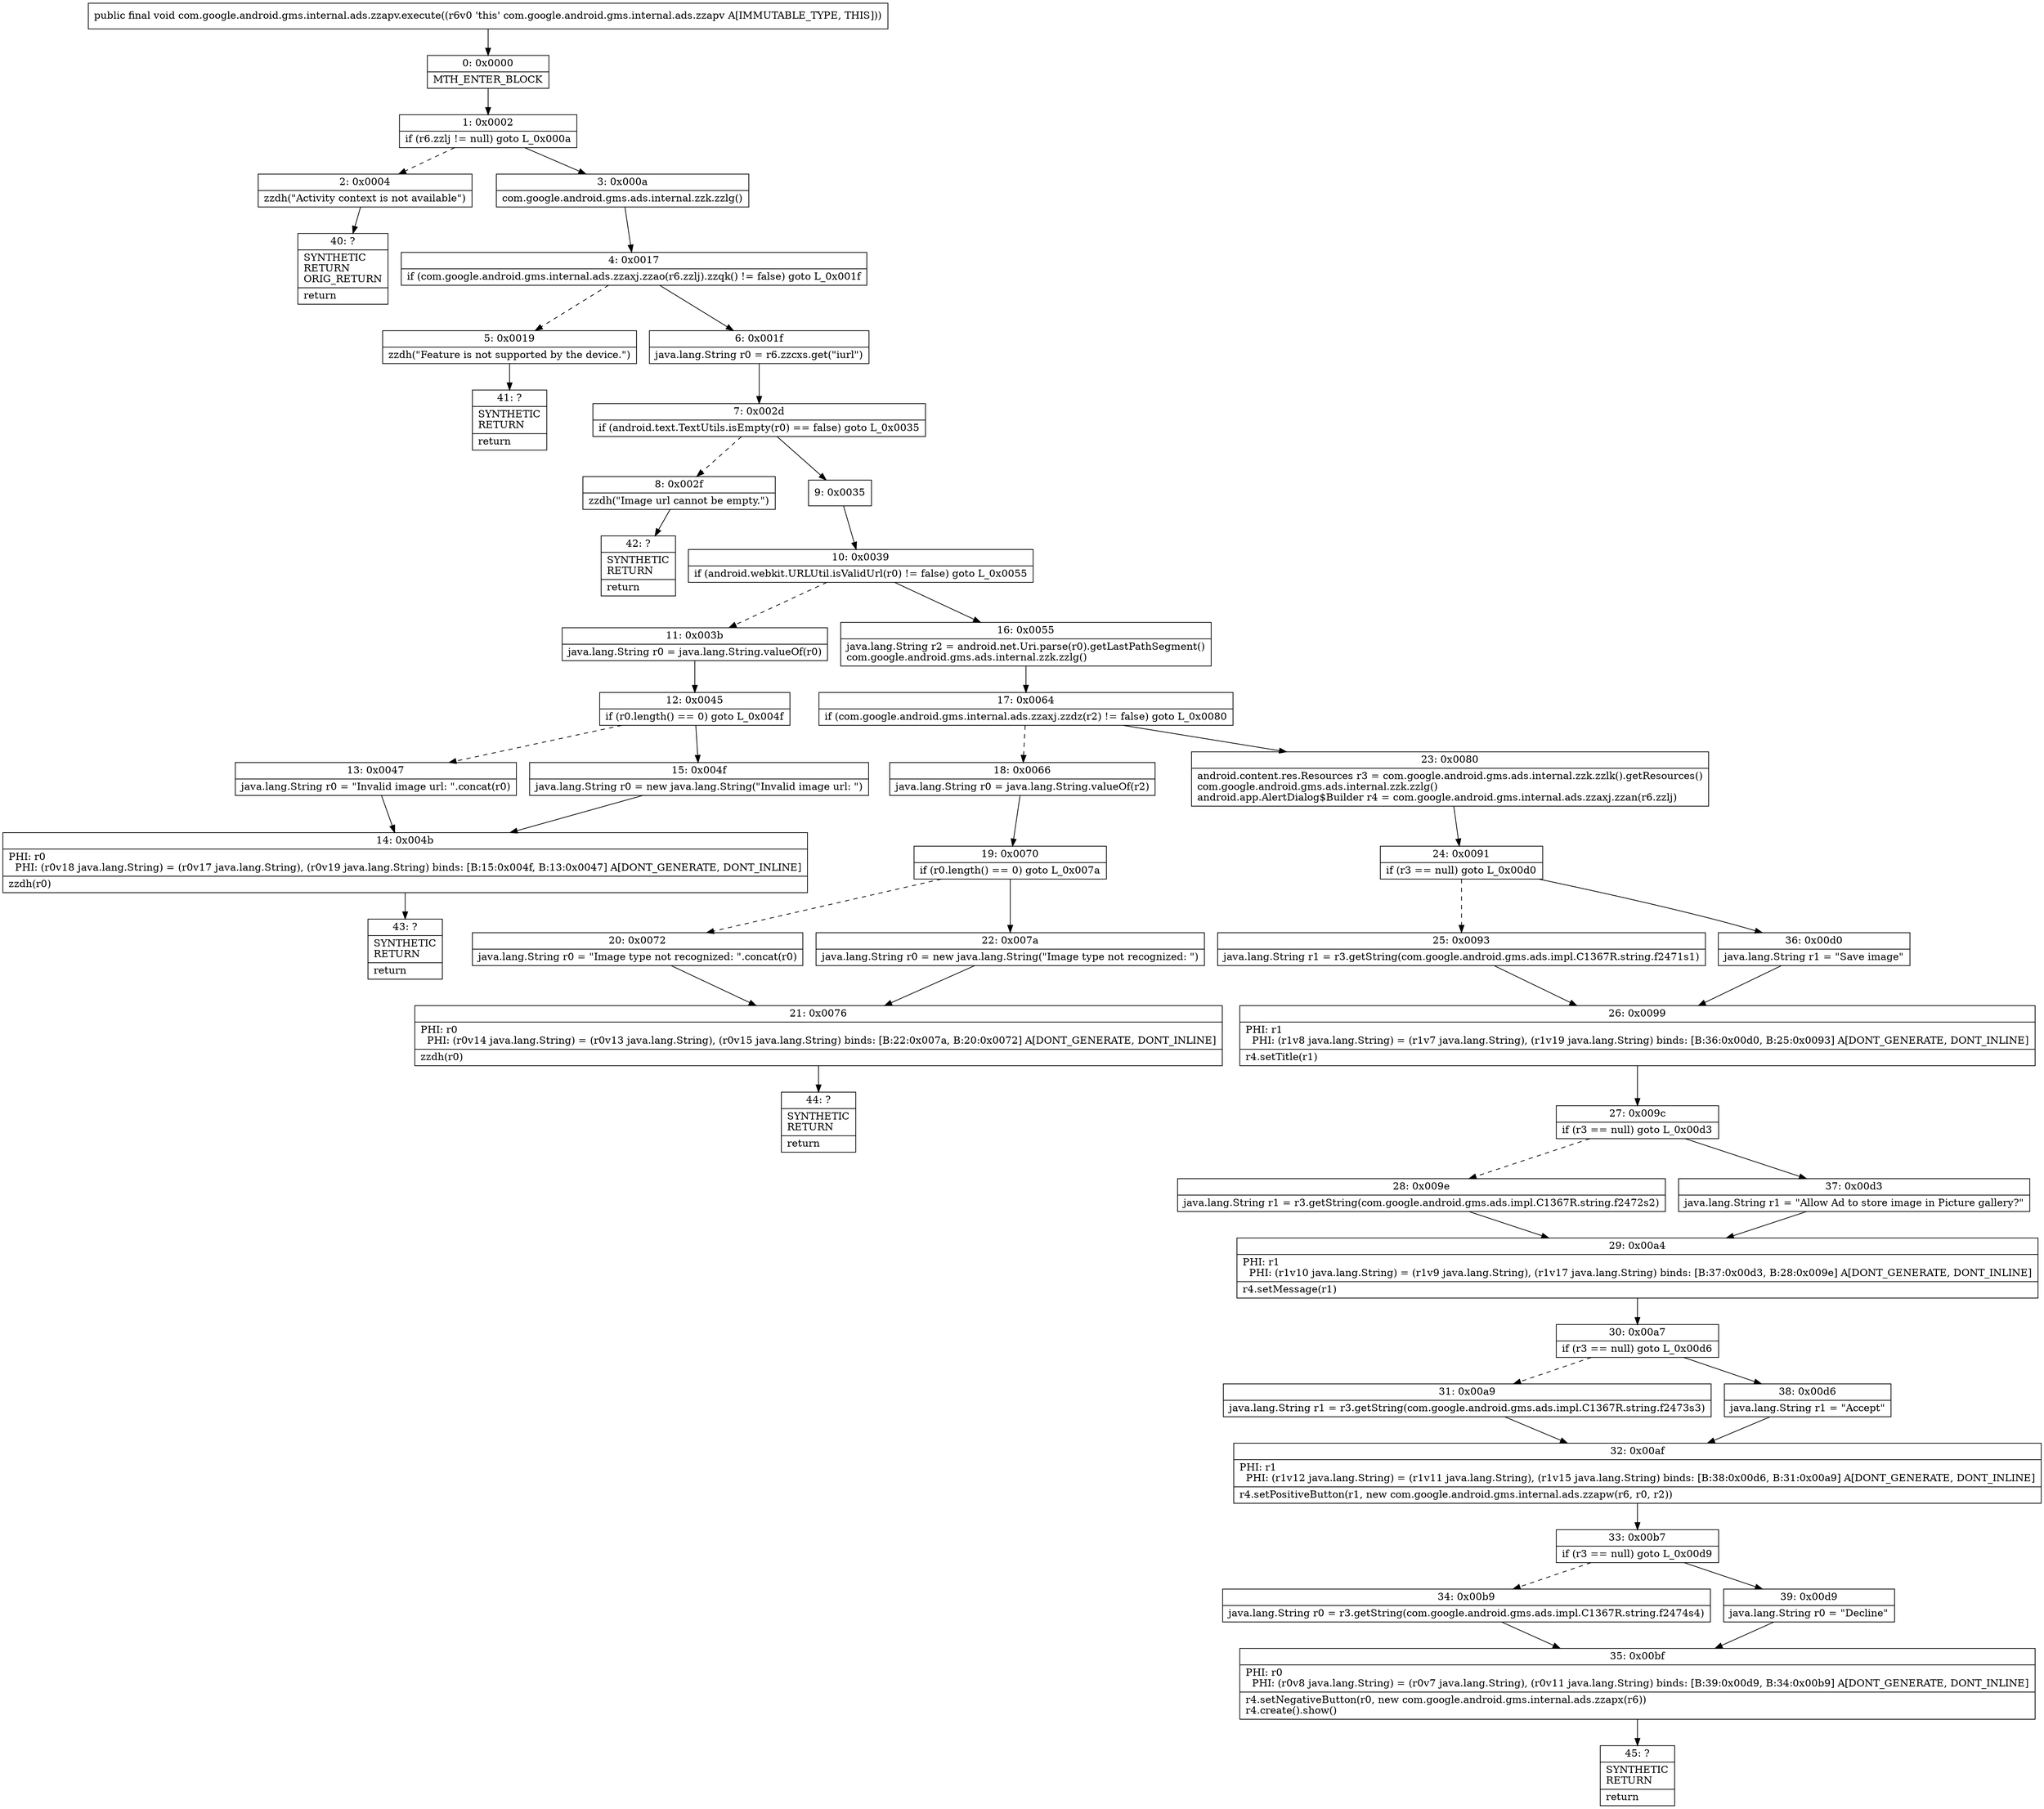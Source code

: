digraph "CFG forcom.google.android.gms.internal.ads.zzapv.execute()V" {
Node_0 [shape=record,label="{0\:\ 0x0000|MTH_ENTER_BLOCK\l}"];
Node_1 [shape=record,label="{1\:\ 0x0002|if (r6.zzlj != null) goto L_0x000a\l}"];
Node_2 [shape=record,label="{2\:\ 0x0004|zzdh(\"Activity context is not available\")\l}"];
Node_3 [shape=record,label="{3\:\ 0x000a|com.google.android.gms.ads.internal.zzk.zzlg()\l}"];
Node_4 [shape=record,label="{4\:\ 0x0017|if (com.google.android.gms.internal.ads.zzaxj.zzao(r6.zzlj).zzqk() != false) goto L_0x001f\l}"];
Node_5 [shape=record,label="{5\:\ 0x0019|zzdh(\"Feature is not supported by the device.\")\l}"];
Node_6 [shape=record,label="{6\:\ 0x001f|java.lang.String r0 = r6.zzcxs.get(\"iurl\")\l}"];
Node_7 [shape=record,label="{7\:\ 0x002d|if (android.text.TextUtils.isEmpty(r0) == false) goto L_0x0035\l}"];
Node_8 [shape=record,label="{8\:\ 0x002f|zzdh(\"Image url cannot be empty.\")\l}"];
Node_9 [shape=record,label="{9\:\ 0x0035}"];
Node_10 [shape=record,label="{10\:\ 0x0039|if (android.webkit.URLUtil.isValidUrl(r0) != false) goto L_0x0055\l}"];
Node_11 [shape=record,label="{11\:\ 0x003b|java.lang.String r0 = java.lang.String.valueOf(r0)\l}"];
Node_12 [shape=record,label="{12\:\ 0x0045|if (r0.length() == 0) goto L_0x004f\l}"];
Node_13 [shape=record,label="{13\:\ 0x0047|java.lang.String r0 = \"Invalid image url: \".concat(r0)\l}"];
Node_14 [shape=record,label="{14\:\ 0x004b|PHI: r0 \l  PHI: (r0v18 java.lang.String) = (r0v17 java.lang.String), (r0v19 java.lang.String) binds: [B:15:0x004f, B:13:0x0047] A[DONT_GENERATE, DONT_INLINE]\l|zzdh(r0)\l}"];
Node_15 [shape=record,label="{15\:\ 0x004f|java.lang.String r0 = new java.lang.String(\"Invalid image url: \")\l}"];
Node_16 [shape=record,label="{16\:\ 0x0055|java.lang.String r2 = android.net.Uri.parse(r0).getLastPathSegment()\lcom.google.android.gms.ads.internal.zzk.zzlg()\l}"];
Node_17 [shape=record,label="{17\:\ 0x0064|if (com.google.android.gms.internal.ads.zzaxj.zzdz(r2) != false) goto L_0x0080\l}"];
Node_18 [shape=record,label="{18\:\ 0x0066|java.lang.String r0 = java.lang.String.valueOf(r2)\l}"];
Node_19 [shape=record,label="{19\:\ 0x0070|if (r0.length() == 0) goto L_0x007a\l}"];
Node_20 [shape=record,label="{20\:\ 0x0072|java.lang.String r0 = \"Image type not recognized: \".concat(r0)\l}"];
Node_21 [shape=record,label="{21\:\ 0x0076|PHI: r0 \l  PHI: (r0v14 java.lang.String) = (r0v13 java.lang.String), (r0v15 java.lang.String) binds: [B:22:0x007a, B:20:0x0072] A[DONT_GENERATE, DONT_INLINE]\l|zzdh(r0)\l}"];
Node_22 [shape=record,label="{22\:\ 0x007a|java.lang.String r0 = new java.lang.String(\"Image type not recognized: \")\l}"];
Node_23 [shape=record,label="{23\:\ 0x0080|android.content.res.Resources r3 = com.google.android.gms.ads.internal.zzk.zzlk().getResources()\lcom.google.android.gms.ads.internal.zzk.zzlg()\landroid.app.AlertDialog$Builder r4 = com.google.android.gms.internal.ads.zzaxj.zzan(r6.zzlj)\l}"];
Node_24 [shape=record,label="{24\:\ 0x0091|if (r3 == null) goto L_0x00d0\l}"];
Node_25 [shape=record,label="{25\:\ 0x0093|java.lang.String r1 = r3.getString(com.google.android.gms.ads.impl.C1367R.string.f2471s1)\l}"];
Node_26 [shape=record,label="{26\:\ 0x0099|PHI: r1 \l  PHI: (r1v8 java.lang.String) = (r1v7 java.lang.String), (r1v19 java.lang.String) binds: [B:36:0x00d0, B:25:0x0093] A[DONT_GENERATE, DONT_INLINE]\l|r4.setTitle(r1)\l}"];
Node_27 [shape=record,label="{27\:\ 0x009c|if (r3 == null) goto L_0x00d3\l}"];
Node_28 [shape=record,label="{28\:\ 0x009e|java.lang.String r1 = r3.getString(com.google.android.gms.ads.impl.C1367R.string.f2472s2)\l}"];
Node_29 [shape=record,label="{29\:\ 0x00a4|PHI: r1 \l  PHI: (r1v10 java.lang.String) = (r1v9 java.lang.String), (r1v17 java.lang.String) binds: [B:37:0x00d3, B:28:0x009e] A[DONT_GENERATE, DONT_INLINE]\l|r4.setMessage(r1)\l}"];
Node_30 [shape=record,label="{30\:\ 0x00a7|if (r3 == null) goto L_0x00d6\l}"];
Node_31 [shape=record,label="{31\:\ 0x00a9|java.lang.String r1 = r3.getString(com.google.android.gms.ads.impl.C1367R.string.f2473s3)\l}"];
Node_32 [shape=record,label="{32\:\ 0x00af|PHI: r1 \l  PHI: (r1v12 java.lang.String) = (r1v11 java.lang.String), (r1v15 java.lang.String) binds: [B:38:0x00d6, B:31:0x00a9] A[DONT_GENERATE, DONT_INLINE]\l|r4.setPositiveButton(r1, new com.google.android.gms.internal.ads.zzapw(r6, r0, r2))\l}"];
Node_33 [shape=record,label="{33\:\ 0x00b7|if (r3 == null) goto L_0x00d9\l}"];
Node_34 [shape=record,label="{34\:\ 0x00b9|java.lang.String r0 = r3.getString(com.google.android.gms.ads.impl.C1367R.string.f2474s4)\l}"];
Node_35 [shape=record,label="{35\:\ 0x00bf|PHI: r0 \l  PHI: (r0v8 java.lang.String) = (r0v7 java.lang.String), (r0v11 java.lang.String) binds: [B:39:0x00d9, B:34:0x00b9] A[DONT_GENERATE, DONT_INLINE]\l|r4.setNegativeButton(r0, new com.google.android.gms.internal.ads.zzapx(r6))\lr4.create().show()\l}"];
Node_36 [shape=record,label="{36\:\ 0x00d0|java.lang.String r1 = \"Save image\"\l}"];
Node_37 [shape=record,label="{37\:\ 0x00d3|java.lang.String r1 = \"Allow Ad to store image in Picture gallery?\"\l}"];
Node_38 [shape=record,label="{38\:\ 0x00d6|java.lang.String r1 = \"Accept\"\l}"];
Node_39 [shape=record,label="{39\:\ 0x00d9|java.lang.String r0 = \"Decline\"\l}"];
Node_40 [shape=record,label="{40\:\ ?|SYNTHETIC\lRETURN\lORIG_RETURN\l|return\l}"];
Node_41 [shape=record,label="{41\:\ ?|SYNTHETIC\lRETURN\l|return\l}"];
Node_42 [shape=record,label="{42\:\ ?|SYNTHETIC\lRETURN\l|return\l}"];
Node_43 [shape=record,label="{43\:\ ?|SYNTHETIC\lRETURN\l|return\l}"];
Node_44 [shape=record,label="{44\:\ ?|SYNTHETIC\lRETURN\l|return\l}"];
Node_45 [shape=record,label="{45\:\ ?|SYNTHETIC\lRETURN\l|return\l}"];
MethodNode[shape=record,label="{public final void com.google.android.gms.internal.ads.zzapv.execute((r6v0 'this' com.google.android.gms.internal.ads.zzapv A[IMMUTABLE_TYPE, THIS])) }"];
MethodNode -> Node_0;
Node_0 -> Node_1;
Node_1 -> Node_2[style=dashed];
Node_1 -> Node_3;
Node_2 -> Node_40;
Node_3 -> Node_4;
Node_4 -> Node_5[style=dashed];
Node_4 -> Node_6;
Node_5 -> Node_41;
Node_6 -> Node_7;
Node_7 -> Node_8[style=dashed];
Node_7 -> Node_9;
Node_8 -> Node_42;
Node_9 -> Node_10;
Node_10 -> Node_11[style=dashed];
Node_10 -> Node_16;
Node_11 -> Node_12;
Node_12 -> Node_13[style=dashed];
Node_12 -> Node_15;
Node_13 -> Node_14;
Node_14 -> Node_43;
Node_15 -> Node_14;
Node_16 -> Node_17;
Node_17 -> Node_18[style=dashed];
Node_17 -> Node_23;
Node_18 -> Node_19;
Node_19 -> Node_20[style=dashed];
Node_19 -> Node_22;
Node_20 -> Node_21;
Node_21 -> Node_44;
Node_22 -> Node_21;
Node_23 -> Node_24;
Node_24 -> Node_25[style=dashed];
Node_24 -> Node_36;
Node_25 -> Node_26;
Node_26 -> Node_27;
Node_27 -> Node_28[style=dashed];
Node_27 -> Node_37;
Node_28 -> Node_29;
Node_29 -> Node_30;
Node_30 -> Node_31[style=dashed];
Node_30 -> Node_38;
Node_31 -> Node_32;
Node_32 -> Node_33;
Node_33 -> Node_34[style=dashed];
Node_33 -> Node_39;
Node_34 -> Node_35;
Node_35 -> Node_45;
Node_36 -> Node_26;
Node_37 -> Node_29;
Node_38 -> Node_32;
Node_39 -> Node_35;
}

